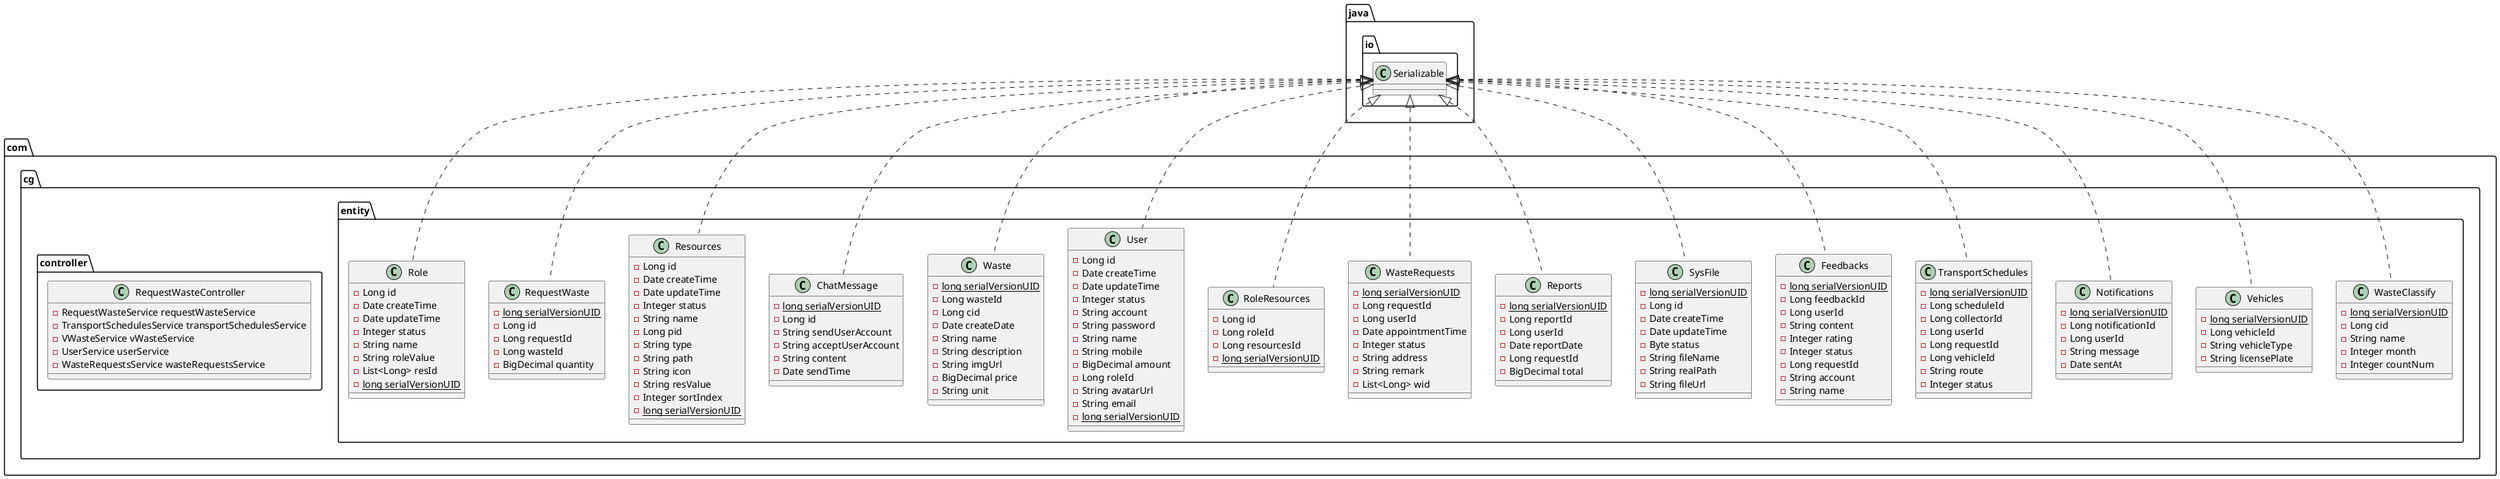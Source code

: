 @startuml
class com.cg.entity.WasteClassify {
- {static} long serialVersionUID
- Long cid
- String name
- Integer month
- Integer countNum
}

class com.cg.controller.RequestWasteController {
- RequestWasteService requestWasteService
- TransportSchedulesService transportSchedulesService
- VWasteService vWasteService
- UserService userService
- WasteRequestsService wasteRequestsService
}

class com.cg.entity.Vehicles {
- {static} long serialVersionUID
- Long vehicleId
- String vehicleType
- String licensePlate
}

class com.cg.entity.Notifications {
- {static} long serialVersionUID
- Long notificationId
- Long userId
- String message
- Date sentAt
}

class com.cg.entity.TransportSchedules {
- {static} long serialVersionUID
- Long scheduleId
- Long collectorId
- Long userId
- Long requestId
- Long vehicleId
- String route
- Integer status
}

class com.cg.entity.Feedbacks {
- {static} long serialVersionUID
- Long feedbackId
- Long userId
- String content
- Integer rating
- Integer status
- Long requestId
- String account
- String name
}

class com.cg.entity.SysFile {
- {static} long serialVersionUID
- Long id
- Date createTime
- Date updateTime
- Byte status
- String fileName
- String realPath
- String fileUrl
}

class com.cg.entity.Reports {
- {static} long serialVersionUID
- Long reportId
- Long userId
- Date reportDate
- Long requestId
- BigDecimal total
}

class com.cg.entity.WasteRequests {
- {static} long serialVersionUID
- Long requestId
- Long userId
- Date appointmentTime
- Integer status
- String address
- String remark
- List<Long> wid
}

class com.cg.entity.RoleResources {
- Long id
- Long roleId
- Long resourcesId
- {static} long serialVersionUID
}

class com.cg.entity.User {
- Long id
- Date createTime
- Date updateTime
- Integer status
- String account
- String password
- String name
- String mobile
- BigDecimal amount
- Long roleId
- String avatarUrl
- String email
- {static} long serialVersionUID
}

class com.cg.entity.Waste {
- {static} long serialVersionUID
- Long wasteId
- Long cid
- Date createDate
- String name
- String description
- String imgUrl
- BigDecimal price
- String unit
}

class com.cg.entity.ChatMessage {
- {static} long serialVersionUID
- Long id
- String sendUserAccount
- String acceptUserAccount
- String content
- Date sendTime
}

class com.cg.entity.Resources {
- Long id
- Date createTime
- Date updateTime
- Integer status
- String name
- Long pid
- String type
- String path
- String icon
- String resValue
- Integer sortIndex
- {static} long serialVersionUID
}

class com.cg.entity.RequestWaste {
- {static} long serialVersionUID
- Long id
- Long requestId
- Long wasteId
- BigDecimal quantity
}

class com.cg.entity.Role {
- Long id
- Date createTime
- Date updateTime
- Integer status
- String name
- String roleValue
- List<Long> resId
- {static} long serialVersionUID
}



java.io.Serializable <|.. com.cg.entity.WasteClassify
java.io.Serializable <|.. com.cg.entity.Vehicles
java.io.Serializable <|.. com.cg.entity.Notifications
java.io.Serializable <|.. com.cg.entity.TransportSchedules
java.io.Serializable <|.. com.cg.entity.Feedbacks
java.io.Serializable <|.. com.cg.entity.SysFile
java.io.Serializable <|.. com.cg.entity.Reports
java.io.Serializable <|.. com.cg.entity.WasteRequests
java.io.Serializable <|.. com.cg.entity.RoleResources
java.io.Serializable <|.. com.cg.entity.User
java.io.Serializable <|.. com.cg.entity.Waste
java.io.Serializable <|.. com.cg.entity.ChatMessage
java.io.Serializable <|.. com.cg.entity.Resources
java.io.Serializable <|.. com.cg.entity.RequestWaste
java.io.Serializable <|.. com.cg.entity.Role
@enduml